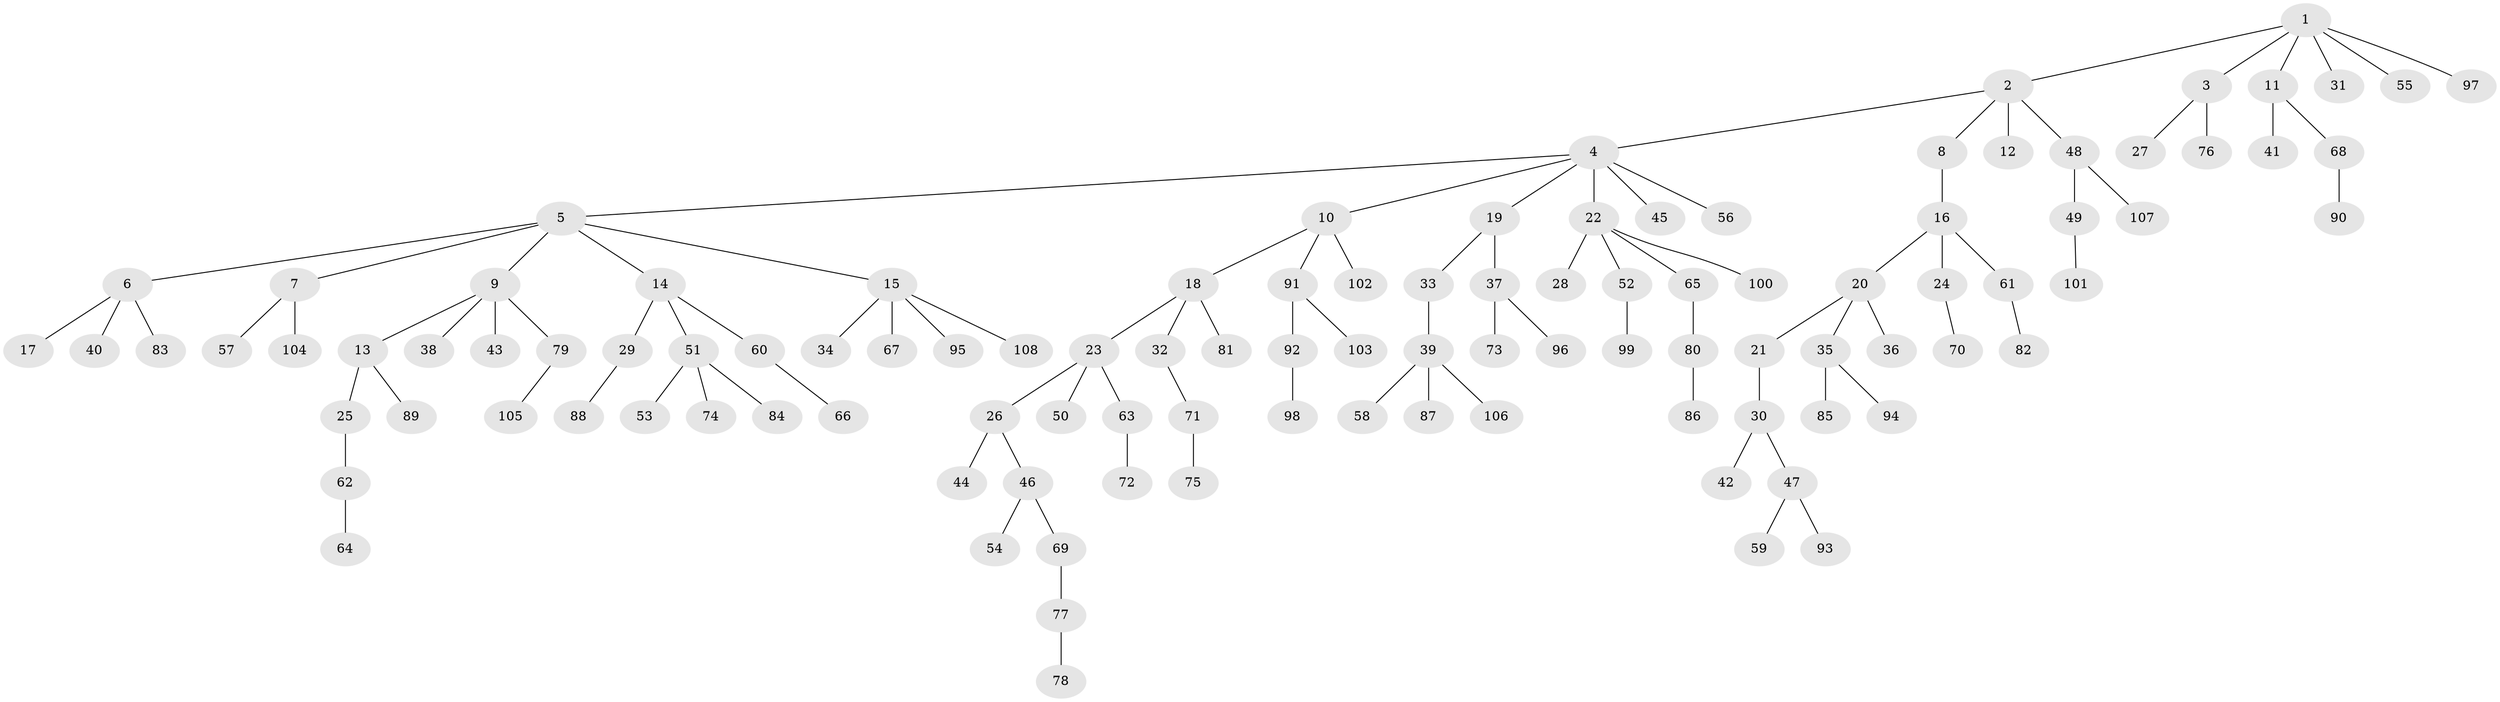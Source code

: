 // Generated by graph-tools (version 1.1) at 2025/26/03/09/25 03:26:28]
// undirected, 108 vertices, 107 edges
graph export_dot {
graph [start="1"]
  node [color=gray90,style=filled];
  1;
  2;
  3;
  4;
  5;
  6;
  7;
  8;
  9;
  10;
  11;
  12;
  13;
  14;
  15;
  16;
  17;
  18;
  19;
  20;
  21;
  22;
  23;
  24;
  25;
  26;
  27;
  28;
  29;
  30;
  31;
  32;
  33;
  34;
  35;
  36;
  37;
  38;
  39;
  40;
  41;
  42;
  43;
  44;
  45;
  46;
  47;
  48;
  49;
  50;
  51;
  52;
  53;
  54;
  55;
  56;
  57;
  58;
  59;
  60;
  61;
  62;
  63;
  64;
  65;
  66;
  67;
  68;
  69;
  70;
  71;
  72;
  73;
  74;
  75;
  76;
  77;
  78;
  79;
  80;
  81;
  82;
  83;
  84;
  85;
  86;
  87;
  88;
  89;
  90;
  91;
  92;
  93;
  94;
  95;
  96;
  97;
  98;
  99;
  100;
  101;
  102;
  103;
  104;
  105;
  106;
  107;
  108;
  1 -- 2;
  1 -- 3;
  1 -- 11;
  1 -- 31;
  1 -- 55;
  1 -- 97;
  2 -- 4;
  2 -- 8;
  2 -- 12;
  2 -- 48;
  3 -- 27;
  3 -- 76;
  4 -- 5;
  4 -- 10;
  4 -- 19;
  4 -- 22;
  4 -- 45;
  4 -- 56;
  5 -- 6;
  5 -- 7;
  5 -- 9;
  5 -- 14;
  5 -- 15;
  6 -- 17;
  6 -- 40;
  6 -- 83;
  7 -- 57;
  7 -- 104;
  8 -- 16;
  9 -- 13;
  9 -- 38;
  9 -- 43;
  9 -- 79;
  10 -- 18;
  10 -- 91;
  10 -- 102;
  11 -- 41;
  11 -- 68;
  13 -- 25;
  13 -- 89;
  14 -- 29;
  14 -- 51;
  14 -- 60;
  15 -- 34;
  15 -- 67;
  15 -- 95;
  15 -- 108;
  16 -- 20;
  16 -- 24;
  16 -- 61;
  18 -- 23;
  18 -- 32;
  18 -- 81;
  19 -- 33;
  19 -- 37;
  20 -- 21;
  20 -- 35;
  20 -- 36;
  21 -- 30;
  22 -- 28;
  22 -- 52;
  22 -- 65;
  22 -- 100;
  23 -- 26;
  23 -- 50;
  23 -- 63;
  24 -- 70;
  25 -- 62;
  26 -- 44;
  26 -- 46;
  29 -- 88;
  30 -- 42;
  30 -- 47;
  32 -- 71;
  33 -- 39;
  35 -- 85;
  35 -- 94;
  37 -- 73;
  37 -- 96;
  39 -- 58;
  39 -- 87;
  39 -- 106;
  46 -- 54;
  46 -- 69;
  47 -- 59;
  47 -- 93;
  48 -- 49;
  48 -- 107;
  49 -- 101;
  51 -- 53;
  51 -- 74;
  51 -- 84;
  52 -- 99;
  60 -- 66;
  61 -- 82;
  62 -- 64;
  63 -- 72;
  65 -- 80;
  68 -- 90;
  69 -- 77;
  71 -- 75;
  77 -- 78;
  79 -- 105;
  80 -- 86;
  91 -- 92;
  91 -- 103;
  92 -- 98;
}

